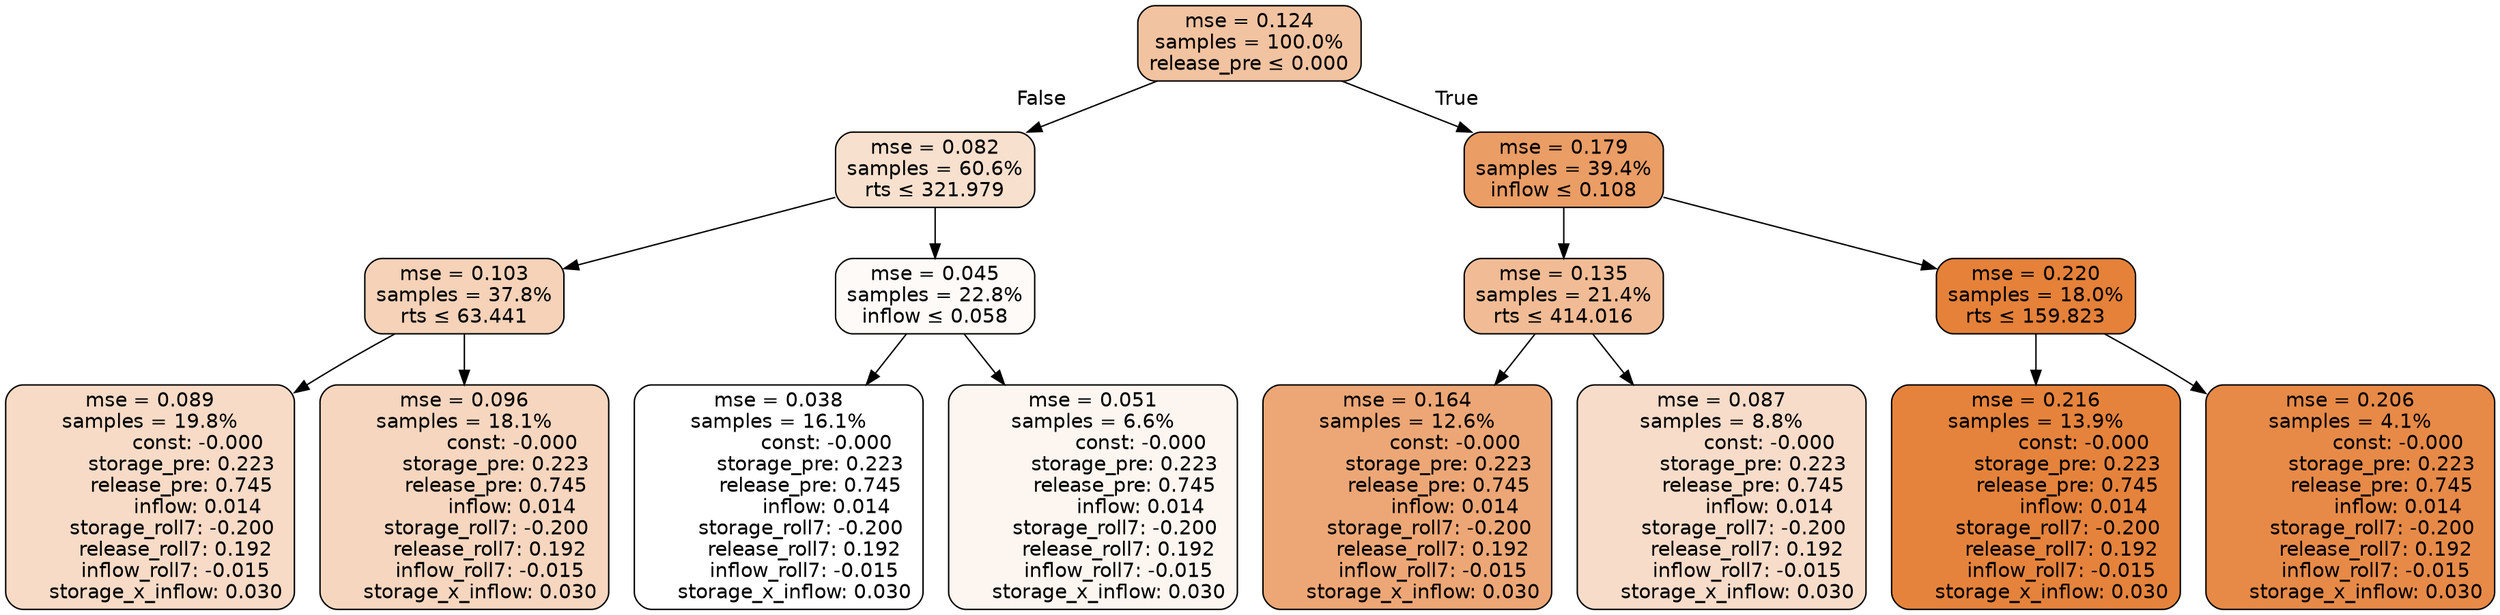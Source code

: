 digraph tree {
node [shape=rectangle, style="filled, rounded", color="black", fontname=helvetica] ;
edge [fontname=helvetica] ;
	"0" [label="mse = 0.124
samples = 100.0%
release_pre &le; 0.000", fillcolor="#f2c3a1"]
	"1" [label="mse = 0.082
samples = 60.6%
rts &le; 321.979", fillcolor="#f8e0ce"]
	"2" [label="mse = 0.103
samples = 37.8%
rts &le; 63.441", fillcolor="#f5d2b8"]
	"3" [label="mse = 0.089
samples = 19.8%
               const: -0.000
          storage_pre: 0.223
          release_pre: 0.745
               inflow: 0.014
       storage_roll7: -0.200
        release_roll7: 0.192
        inflow_roll7: -0.015
     storage_x_inflow: 0.030", fillcolor="#f7dbc7"]
	"4" [label="mse = 0.096
samples = 18.1%
               const: -0.000
          storage_pre: 0.223
          release_pre: 0.745
               inflow: 0.014
       storage_roll7: -0.200
        release_roll7: 0.192
        inflow_roll7: -0.015
     storage_x_inflow: 0.030", fillcolor="#f6d6bf"]
	"5" [label="mse = 0.045
samples = 22.8%
inflow &le; 0.058", fillcolor="#fefaf7"]
	"6" [label="mse = 0.038
samples = 16.1%
               const: -0.000
          storage_pre: 0.223
          release_pre: 0.745
               inflow: 0.014
       storage_roll7: -0.200
        release_roll7: 0.192
        inflow_roll7: -0.015
     storage_x_inflow: 0.030", fillcolor="#ffffff"]
	"7" [label="mse = 0.051
samples = 6.6%
               const: -0.000
          storage_pre: 0.223
          release_pre: 0.745
               inflow: 0.014
       storage_roll7: -0.200
        release_roll7: 0.192
        inflow_roll7: -0.015
     storage_x_inflow: 0.030", fillcolor="#fdf5f0"]
	"8" [label="mse = 0.179
samples = 39.4%
inflow &le; 0.108", fillcolor="#ea9d65"]
	"9" [label="mse = 0.135
samples = 21.4%
rts &le; 414.016", fillcolor="#f1bc95"]
	"10" [label="mse = 0.164
samples = 12.6%
               const: -0.000
          storage_pre: 0.223
          release_pre: 0.745
               inflow: 0.014
       storage_roll7: -0.200
        release_roll7: 0.192
        inflow_roll7: -0.015
     storage_x_inflow: 0.030", fillcolor="#eda776"]
	"11" [label="mse = 0.087
samples = 8.8%
               const: -0.000
          storage_pre: 0.223
          release_pre: 0.745
               inflow: 0.014
       storage_roll7: -0.200
        release_roll7: 0.192
        inflow_roll7: -0.015
     storage_x_inflow: 0.030", fillcolor="#f7dcc9"]
	"12" [label="mse = 0.220
samples = 18.0%
rts &le; 159.823", fillcolor="#e58139"]
	"13" [label="mse = 0.216
samples = 13.9%
               const: -0.000
          storage_pre: 0.223
          release_pre: 0.745
               inflow: 0.014
       storage_roll7: -0.200
        release_roll7: 0.192
        inflow_roll7: -0.015
     storage_x_inflow: 0.030", fillcolor="#e5833c"]
	"14" [label="mse = 0.206
samples = 4.1%
               const: -0.000
          storage_pre: 0.223
          release_pre: 0.745
               inflow: 0.014
       storage_roll7: -0.200
        release_roll7: 0.192
        inflow_roll7: -0.015
     storage_x_inflow: 0.030", fillcolor="#e78a48"]

	"0" -> "1" [labeldistance=2.5, labelangle=45, headlabel="False"]
	"1" -> "2"
	"2" -> "3"
	"2" -> "4"
	"1" -> "5"
	"5" -> "6"
	"5" -> "7"
	"0" -> "8" [labeldistance=2.5, labelangle=-45, headlabel="True"]
	"8" -> "9"
	"9" -> "10"
	"9" -> "11"
	"8" -> "12"
	"12" -> "13"
	"12" -> "14"
}